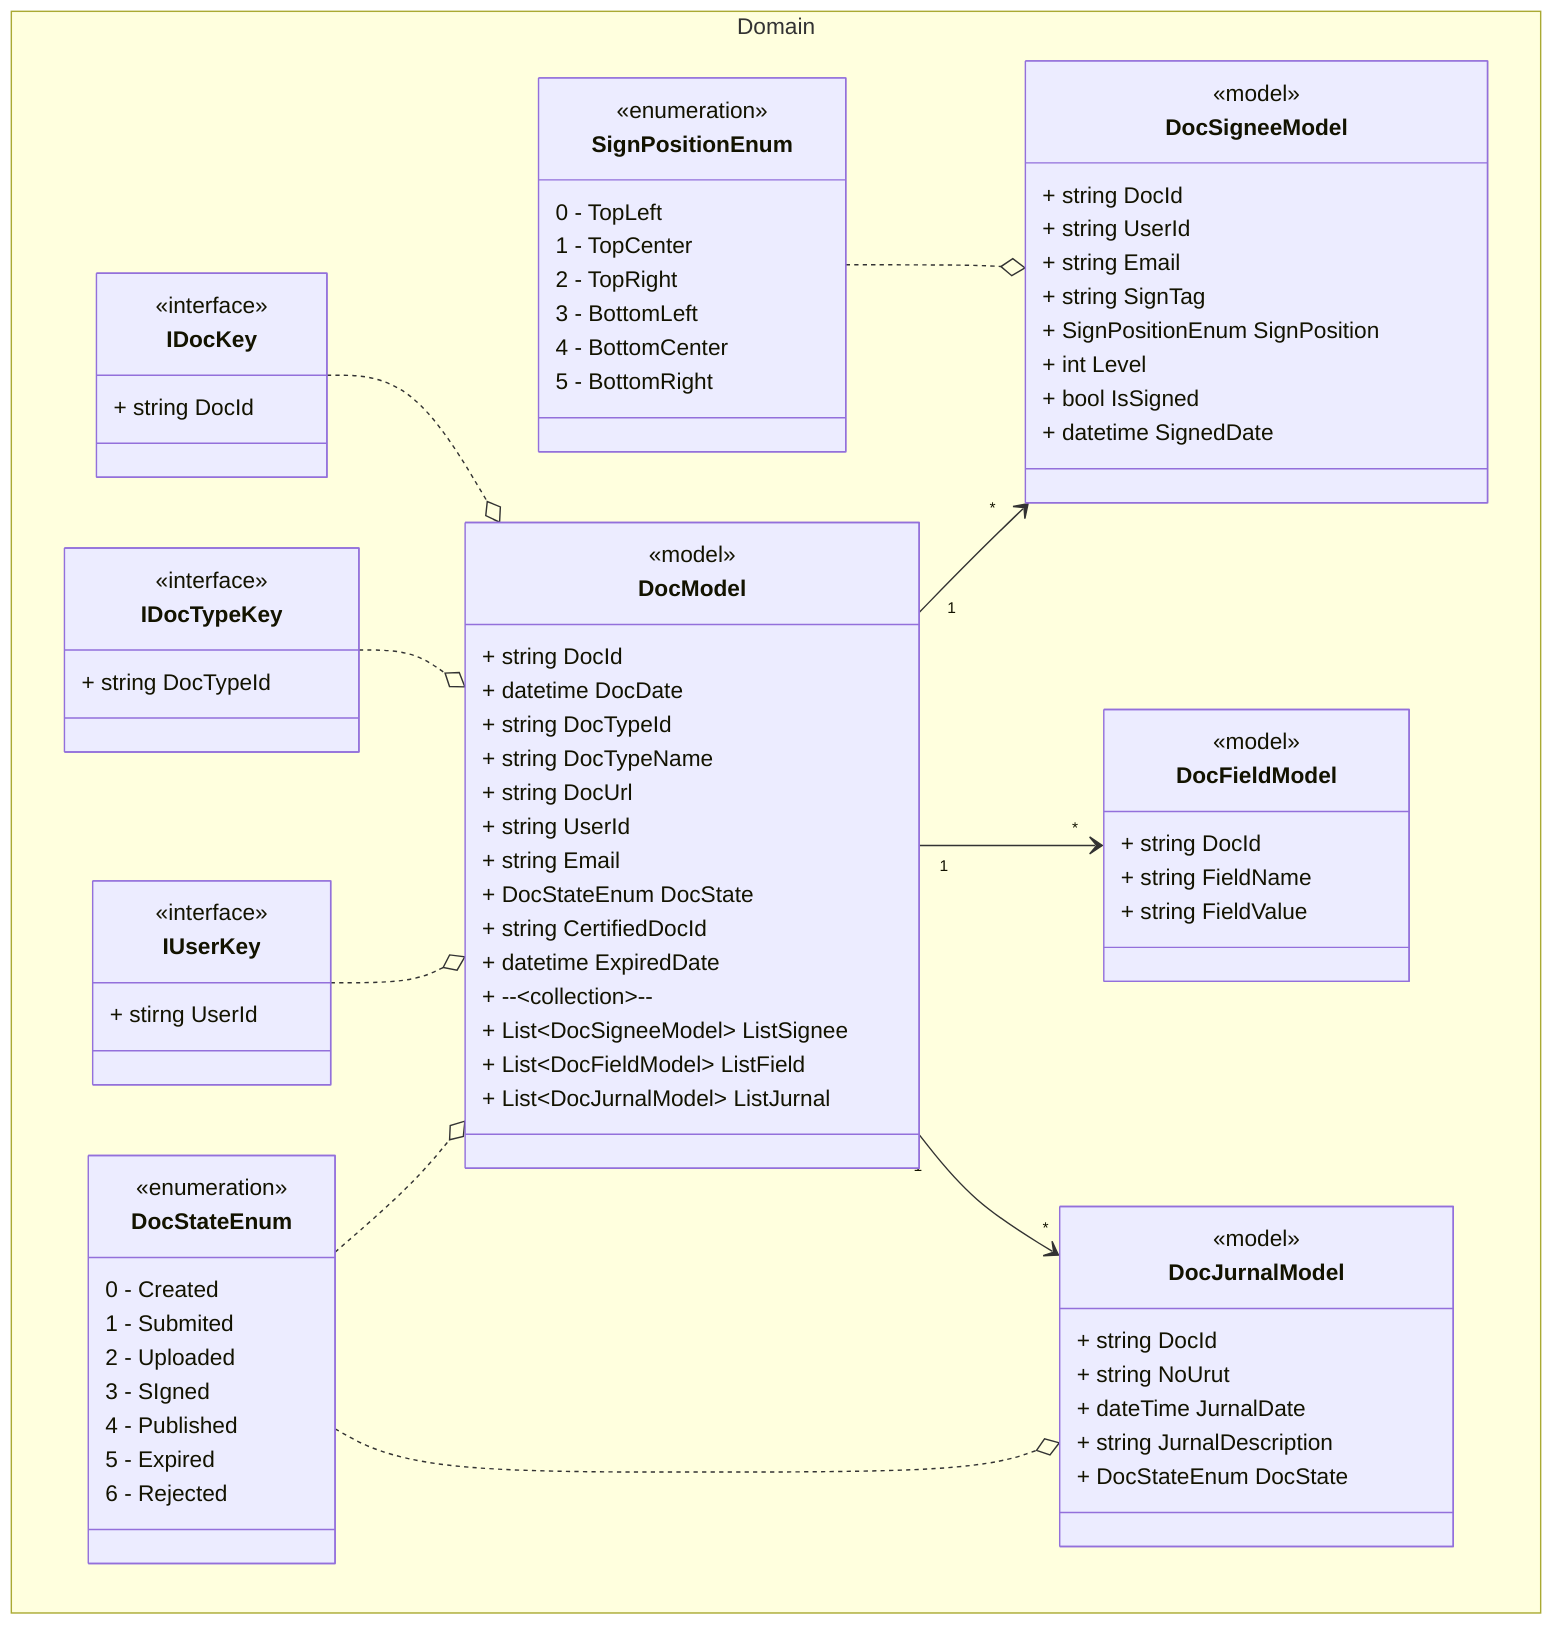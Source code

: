 classDiagram
	namespace Domain{
		class SignPositionEnum{
			<<enumeration>>
			0 - TopLeft
			1 - TopCenter
			2 - TopRight
			3 - BottomLeft
			4 - BottomCenter
			5 - BottomRight
		}
		class IDocKey{
			<<interface>>
			+ string DocId
		}
		class IDocTypeKey{
			<<interface>>
			+ string DocTypeId
		}
		class IUserKey{
			<<interface>>
			+ stirng UserId
		}

		class DocModel{
			<<model>>
			+ string DocId
			+ datetime DocDate
			+ string DocTypeId
			+ string DocTypeName
			+ string DocUrl
			+ string UserId
			+ string Email
			+ DocStateEnum DocState
			+ string CertifiedDocId
			+ datetime ExpiredDate
			+ --~collection~--
			+ List~DocSigneeModel~ ListSignee
			+ List~DocFieldModel~ ListField
			+ List~DocJurnalModel~ ListJurnal
		}

		class DocSigneeModel{
			<<model>>
			+ string DocId
			+ string UserId
			+ string Email
			+ string SignTag
			+ SignPositionEnum SignPosition
			+ int Level
			+ bool IsSigned
			+ datetime SignedDate
		}

		class DocFieldModel{
			<<model>>
			+ string DocId
			+ string FieldName
			+ string FieldValue
		}

		class DocJurnalModel{
			<<model>>
			+ string DocId
			+ string NoUrut
			+ dateTime JurnalDate
			+ string JurnalDescription
			+ DocStateEnum DocState
		}


		class DocStateEnum{
			<<enumeration>>
			0 - Created
			1 - Submited
			2 - Uploaded
			3 - SIgned
			4 - Published
			5 - Expired
			6 - Rejected
		}

	}
	IDocKey ..o DocModel 
	IDocTypeKey ..o DocModel 
	IUserKey ..o DocModel 

	DocStateEnum ..o DocModel
	DocStateEnum ..o DocJurnalModel
	SignPositionEnum ..o DocSigneeModel

	DocModel "1"-->"*" DocSigneeModel
	DocModel "1"-->"*" DocFieldModel
	DocModel "1"-->"*" DocJurnalModel